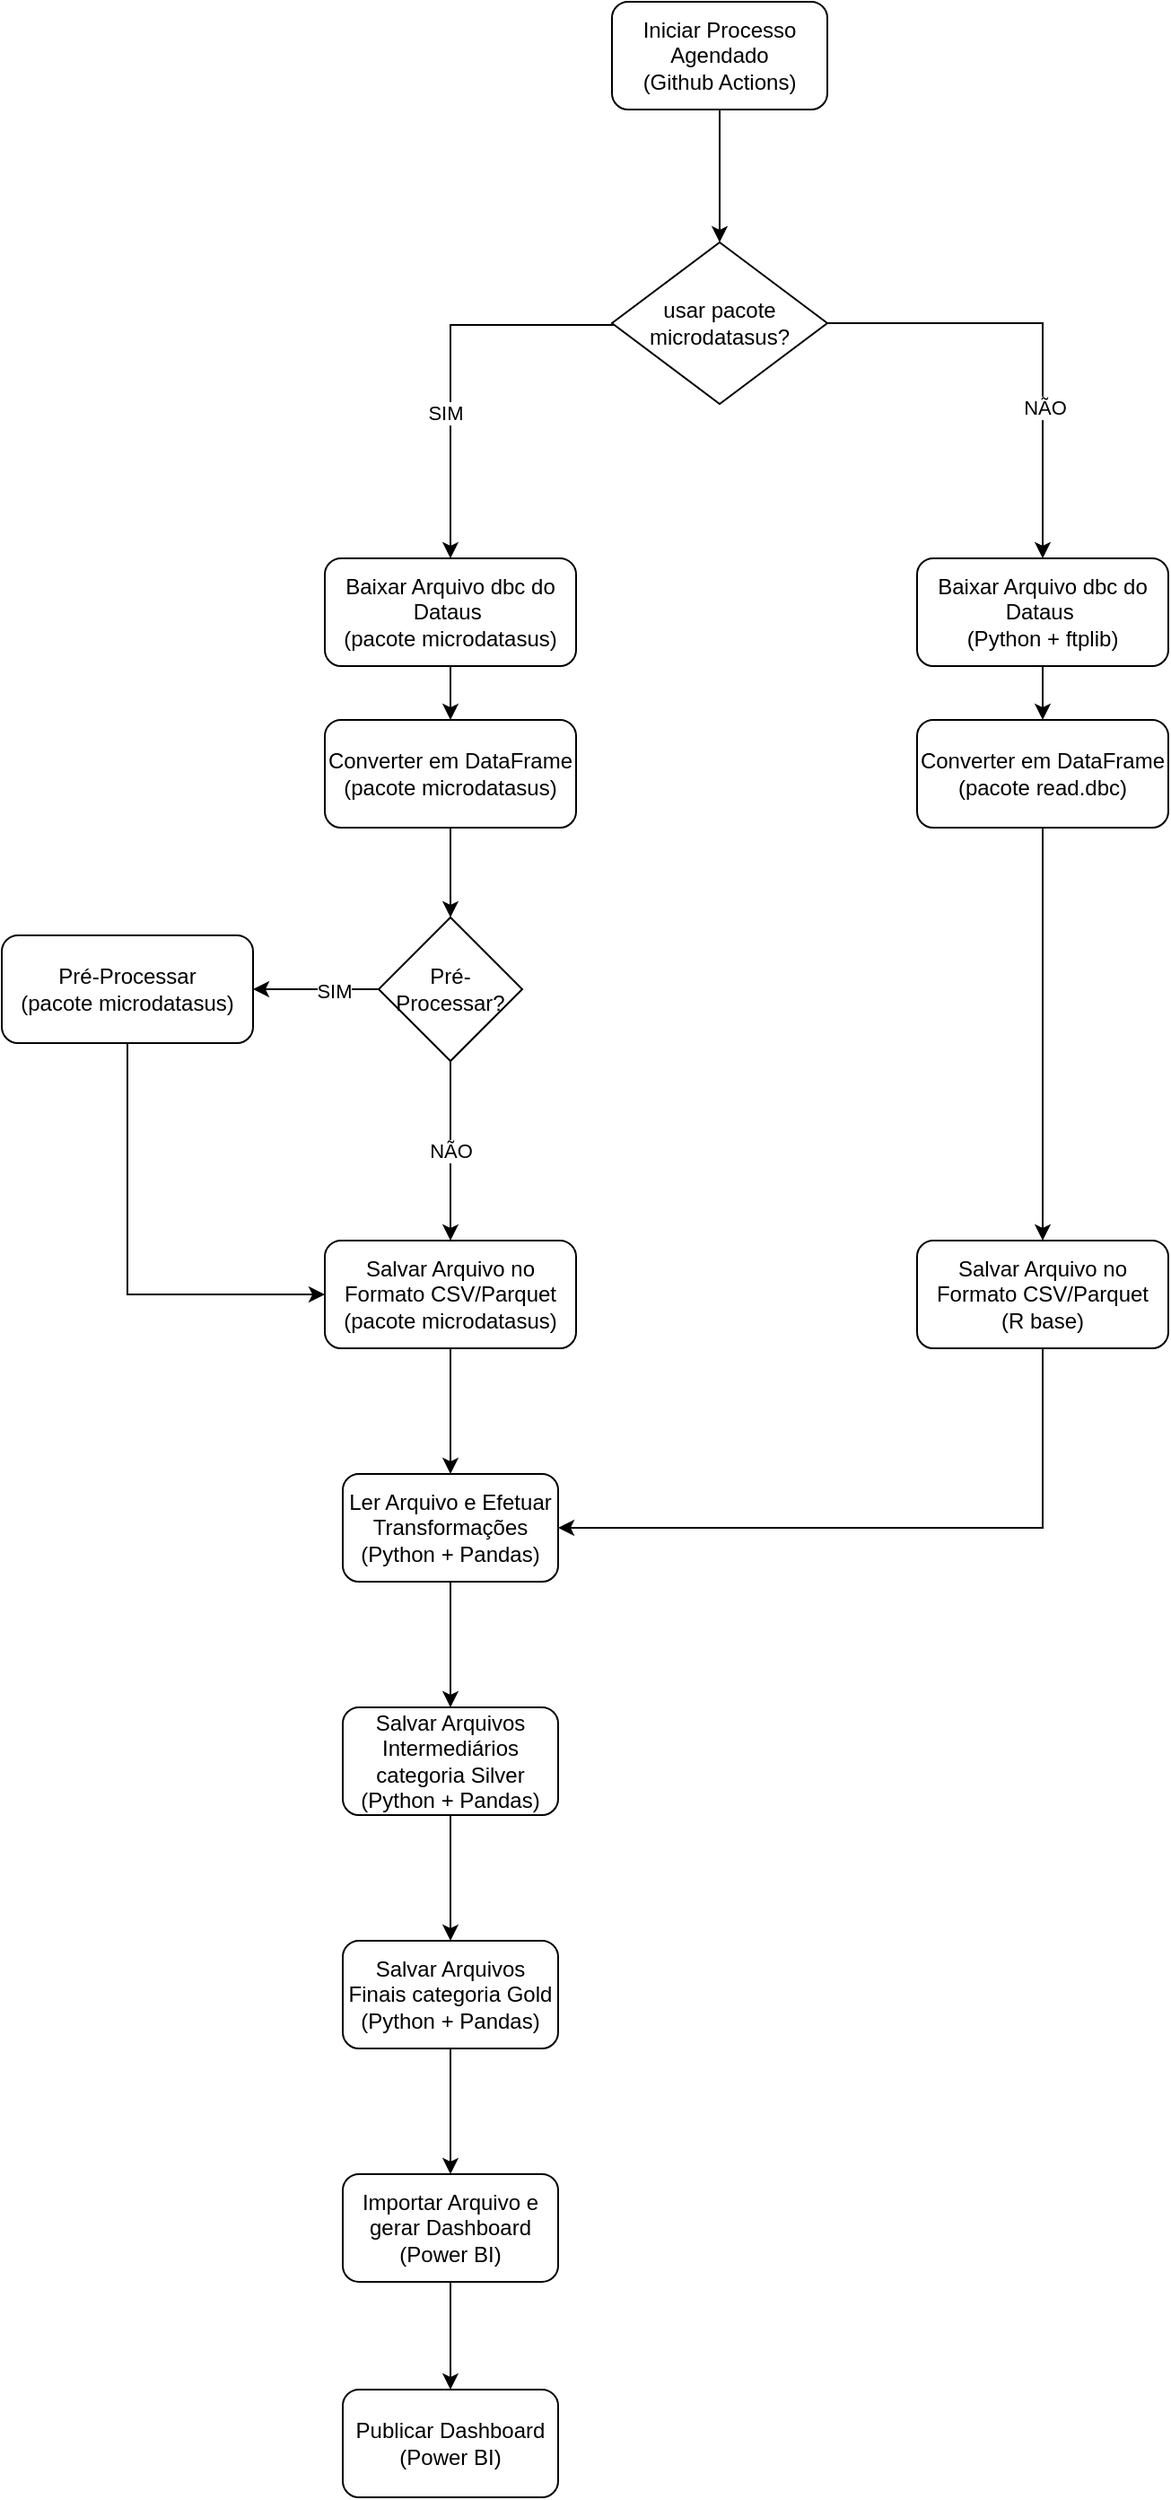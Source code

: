 <mxfile version="21.1.8" type="device">
  <diagram name="Página-1" id="ERDtP4u2WqB3rQIJMhLn">
    <mxGraphModel dx="1434" dy="1965" grid="1" gridSize="10" guides="1" tooltips="1" connect="1" arrows="1" fold="1" page="1" pageScale="1" pageWidth="827" pageHeight="1169" math="0" shadow="0">
      <root>
        <mxCell id="0" />
        <mxCell id="1" parent="0" />
        <mxCell id="ZXlQnH__yN3nqNdo_Wpq-16" value="" style="edgeStyle=orthogonalEdgeStyle;rounded=0;orthogonalLoop=1;jettySize=auto;html=1;" edge="1" parent="1" source="ZXlQnH__yN3nqNdo_Wpq-1" target="ZXlQnH__yN3nqNdo_Wpq-15">
          <mxGeometry relative="1" as="geometry" />
        </mxCell>
        <mxCell id="ZXlQnH__yN3nqNdo_Wpq-1" value="Baixar Arquivo dbc do Dataus&amp;nbsp;&lt;br&gt;(pacote microdatasus)" style="rounded=1;whiteSpace=wrap;html=1;" vertex="1" parent="1">
          <mxGeometry x="200" y="110" width="140" height="60" as="geometry" />
        </mxCell>
        <mxCell id="ZXlQnH__yN3nqNdo_Wpq-6" value="" style="edgeStyle=orthogonalEdgeStyle;rounded=0;orthogonalLoop=1;jettySize=auto;html=1;" edge="1" parent="1" source="ZXlQnH__yN3nqNdo_Wpq-3" target="ZXlQnH__yN3nqNdo_Wpq-5">
          <mxGeometry relative="1" as="geometry" />
        </mxCell>
        <mxCell id="ZXlQnH__yN3nqNdo_Wpq-10" value="SIM" style="edgeLabel;html=1;align=center;verticalAlign=middle;resizable=0;points=[];" vertex="1" connectable="0" parent="ZXlQnH__yN3nqNdo_Wpq-6">
          <mxGeometry x="-0.267" y="1" relative="1" as="geometry">
            <mxPoint as="offset" />
          </mxGeometry>
        </mxCell>
        <mxCell id="ZXlQnH__yN3nqNdo_Wpq-13" value="NÃO" style="edgeStyle=orthogonalEdgeStyle;rounded=0;orthogonalLoop=1;jettySize=auto;html=1;entryX=0.5;entryY=0;entryDx=0;entryDy=0;" edge="1" parent="1" source="ZXlQnH__yN3nqNdo_Wpq-3" target="ZXlQnH__yN3nqNdo_Wpq-12">
          <mxGeometry relative="1" as="geometry">
            <mxPoint x="270" y="470" as="targetPoint" />
            <Array as="points" />
          </mxGeometry>
        </mxCell>
        <mxCell id="ZXlQnH__yN3nqNdo_Wpq-3" value="Pré-Processar?" style="rhombus;whiteSpace=wrap;html=1;" vertex="1" parent="1">
          <mxGeometry x="230" y="310" width="80" height="80" as="geometry" />
        </mxCell>
        <mxCell id="ZXlQnH__yN3nqNdo_Wpq-14" style="edgeStyle=orthogonalEdgeStyle;rounded=0;orthogonalLoop=1;jettySize=auto;html=1;entryX=0;entryY=0.5;entryDx=0;entryDy=0;" edge="1" parent="1" source="ZXlQnH__yN3nqNdo_Wpq-5" target="ZXlQnH__yN3nqNdo_Wpq-12">
          <mxGeometry relative="1" as="geometry">
            <Array as="points">
              <mxPoint x="90" y="520" />
            </Array>
          </mxGeometry>
        </mxCell>
        <mxCell id="ZXlQnH__yN3nqNdo_Wpq-5" value="Pré-Processar&lt;br&gt;(pacote microdatasus)" style="rounded=1;whiteSpace=wrap;html=1;" vertex="1" parent="1">
          <mxGeometry x="20" y="320" width="140" height="60" as="geometry" />
        </mxCell>
        <mxCell id="ZXlQnH__yN3nqNdo_Wpq-8" style="edgeStyle=orthogonalEdgeStyle;rounded=0;orthogonalLoop=1;jettySize=auto;html=1;" edge="1" parent="1" source="ZXlQnH__yN3nqNdo_Wpq-7" target="ZXlQnH__yN3nqNdo_Wpq-1">
          <mxGeometry relative="1" as="geometry">
            <Array as="points">
              <mxPoint x="270" y="-20" />
            </Array>
          </mxGeometry>
        </mxCell>
        <mxCell id="ZXlQnH__yN3nqNdo_Wpq-9" value="SIM" style="edgeLabel;html=1;align=center;verticalAlign=middle;resizable=0;points=[];" vertex="1" connectable="0" parent="ZXlQnH__yN3nqNdo_Wpq-8">
          <mxGeometry x="0.263" y="-3" relative="1" as="geometry">
            <mxPoint as="offset" />
          </mxGeometry>
        </mxCell>
        <mxCell id="ZXlQnH__yN3nqNdo_Wpq-26" style="edgeStyle=orthogonalEdgeStyle;rounded=0;orthogonalLoop=1;jettySize=auto;html=1;" edge="1" parent="1" source="ZXlQnH__yN3nqNdo_Wpq-7" target="ZXlQnH__yN3nqNdo_Wpq-25">
          <mxGeometry relative="1" as="geometry" />
        </mxCell>
        <mxCell id="ZXlQnH__yN3nqNdo_Wpq-38" value="NÃO" style="edgeLabel;html=1;align=center;verticalAlign=middle;resizable=0;points=[];" vertex="1" connectable="0" parent="ZXlQnH__yN3nqNdo_Wpq-26">
          <mxGeometry x="0.331" y="1" relative="1" as="geometry">
            <mxPoint as="offset" />
          </mxGeometry>
        </mxCell>
        <mxCell id="ZXlQnH__yN3nqNdo_Wpq-7" value="usar pacote microdatasus?" style="rhombus;whiteSpace=wrap;html=1;" vertex="1" parent="1">
          <mxGeometry x="360" y="-66" width="120" height="90" as="geometry" />
        </mxCell>
        <mxCell id="ZXlQnH__yN3nqNdo_Wpq-20" value="" style="edgeStyle=orthogonalEdgeStyle;rounded=0;orthogonalLoop=1;jettySize=auto;html=1;" edge="1" parent="1" source="ZXlQnH__yN3nqNdo_Wpq-12" target="ZXlQnH__yN3nqNdo_Wpq-19">
          <mxGeometry relative="1" as="geometry" />
        </mxCell>
        <mxCell id="ZXlQnH__yN3nqNdo_Wpq-12" value="Salvar Arquivo no Formato CSV/Parquet&lt;br&gt;(pacote microdatasus)" style="rounded=1;whiteSpace=wrap;html=1;" vertex="1" parent="1">
          <mxGeometry x="200" y="490" width="140" height="60" as="geometry" />
        </mxCell>
        <mxCell id="ZXlQnH__yN3nqNdo_Wpq-17" style="edgeStyle=orthogonalEdgeStyle;rounded=0;orthogonalLoop=1;jettySize=auto;html=1;entryX=0.5;entryY=0;entryDx=0;entryDy=0;" edge="1" parent="1" source="ZXlQnH__yN3nqNdo_Wpq-15" target="ZXlQnH__yN3nqNdo_Wpq-3">
          <mxGeometry relative="1" as="geometry" />
        </mxCell>
        <mxCell id="ZXlQnH__yN3nqNdo_Wpq-15" value="Converter em DataFrame&lt;br&gt;(pacote microdatasus)" style="rounded=1;whiteSpace=wrap;html=1;" vertex="1" parent="1">
          <mxGeometry x="200" y="200" width="140" height="60" as="geometry" />
        </mxCell>
        <mxCell id="ZXlQnH__yN3nqNdo_Wpq-22" style="edgeStyle=orthogonalEdgeStyle;rounded=0;orthogonalLoop=1;jettySize=auto;html=1;entryX=0.5;entryY=0;entryDx=0;entryDy=0;" edge="1" parent="1" source="ZXlQnH__yN3nqNdo_Wpq-19" target="ZXlQnH__yN3nqNdo_Wpq-21">
          <mxGeometry relative="1" as="geometry" />
        </mxCell>
        <mxCell id="ZXlQnH__yN3nqNdo_Wpq-19" value="Ler Arquivo e Efetuar Transformações&lt;br&gt;(Python + Pandas)" style="rounded=1;whiteSpace=wrap;html=1;" vertex="1" parent="1">
          <mxGeometry x="210" y="620" width="120" height="60" as="geometry" />
        </mxCell>
        <mxCell id="ZXlQnH__yN3nqNdo_Wpq-24" style="edgeStyle=orthogonalEdgeStyle;rounded=0;orthogonalLoop=1;jettySize=auto;html=1;" edge="1" parent="1" source="ZXlQnH__yN3nqNdo_Wpq-21" target="ZXlQnH__yN3nqNdo_Wpq-23">
          <mxGeometry relative="1" as="geometry" />
        </mxCell>
        <mxCell id="ZXlQnH__yN3nqNdo_Wpq-21" value="Salvar Arquivos Intermediários categoria Silver&lt;br&gt;(Python + Pandas)" style="rounded=1;whiteSpace=wrap;html=1;" vertex="1" parent="1">
          <mxGeometry x="210" y="750" width="120" height="60" as="geometry" />
        </mxCell>
        <mxCell id="ZXlQnH__yN3nqNdo_Wpq-33" style="edgeStyle=orthogonalEdgeStyle;rounded=0;orthogonalLoop=1;jettySize=auto;html=1;entryX=0.5;entryY=0;entryDx=0;entryDy=0;" edge="1" parent="1" source="ZXlQnH__yN3nqNdo_Wpq-23" target="ZXlQnH__yN3nqNdo_Wpq-32">
          <mxGeometry relative="1" as="geometry" />
        </mxCell>
        <mxCell id="ZXlQnH__yN3nqNdo_Wpq-23" value="Salvar Arquivos Finais categoria Gold&lt;br&gt;(Python + Pandas)" style="rounded=1;whiteSpace=wrap;html=1;" vertex="1" parent="1">
          <mxGeometry x="210" y="880" width="120" height="60" as="geometry" />
        </mxCell>
        <mxCell id="ZXlQnH__yN3nqNdo_Wpq-28" style="edgeStyle=orthogonalEdgeStyle;rounded=0;orthogonalLoop=1;jettySize=auto;html=1;entryX=0.5;entryY=0;entryDx=0;entryDy=0;" edge="1" parent="1" source="ZXlQnH__yN3nqNdo_Wpq-25" target="ZXlQnH__yN3nqNdo_Wpq-27">
          <mxGeometry relative="1" as="geometry" />
        </mxCell>
        <mxCell id="ZXlQnH__yN3nqNdo_Wpq-25" value="Baixar Arquivo dbc do Dataus&amp;nbsp;&lt;br&gt;(Python + ftplib)" style="rounded=1;whiteSpace=wrap;html=1;" vertex="1" parent="1">
          <mxGeometry x="530" y="110" width="140" height="60" as="geometry" />
        </mxCell>
        <mxCell id="ZXlQnH__yN3nqNdo_Wpq-29" style="rounded=0;orthogonalLoop=1;jettySize=auto;html=1;entryX=0.5;entryY=0;entryDx=0;entryDy=0;" edge="1" parent="1" source="ZXlQnH__yN3nqNdo_Wpq-27" target="ZXlQnH__yN3nqNdo_Wpq-30">
          <mxGeometry relative="1" as="geometry" />
        </mxCell>
        <mxCell id="ZXlQnH__yN3nqNdo_Wpq-27" value="Converter em DataFrame&lt;br&gt;(pacote read.dbc)" style="rounded=1;whiteSpace=wrap;html=1;" vertex="1" parent="1">
          <mxGeometry x="530" y="200" width="140" height="60" as="geometry" />
        </mxCell>
        <mxCell id="ZXlQnH__yN3nqNdo_Wpq-31" style="edgeStyle=orthogonalEdgeStyle;rounded=0;orthogonalLoop=1;jettySize=auto;html=1;entryX=1;entryY=0.5;entryDx=0;entryDy=0;" edge="1" parent="1" source="ZXlQnH__yN3nqNdo_Wpq-30" target="ZXlQnH__yN3nqNdo_Wpq-19">
          <mxGeometry relative="1" as="geometry">
            <Array as="points">
              <mxPoint x="600" y="650" />
            </Array>
          </mxGeometry>
        </mxCell>
        <mxCell id="ZXlQnH__yN3nqNdo_Wpq-30" value="Salvar Arquivo no Formato CSV/Parquet&lt;br&gt;(R base)" style="rounded=1;whiteSpace=wrap;html=1;" vertex="1" parent="1">
          <mxGeometry x="530" y="490" width="140" height="60" as="geometry" />
        </mxCell>
        <mxCell id="ZXlQnH__yN3nqNdo_Wpq-35" style="edgeStyle=orthogonalEdgeStyle;rounded=0;orthogonalLoop=1;jettySize=auto;html=1;entryX=0.5;entryY=0;entryDx=0;entryDy=0;" edge="1" parent="1" source="ZXlQnH__yN3nqNdo_Wpq-32" target="ZXlQnH__yN3nqNdo_Wpq-34">
          <mxGeometry relative="1" as="geometry" />
        </mxCell>
        <mxCell id="ZXlQnH__yN3nqNdo_Wpq-32" value="Importar Arquivo e gerar Dashboard&lt;br&gt;(Power BI)" style="rounded=1;whiteSpace=wrap;html=1;" vertex="1" parent="1">
          <mxGeometry x="210" y="1010" width="120" height="60" as="geometry" />
        </mxCell>
        <mxCell id="ZXlQnH__yN3nqNdo_Wpq-34" value="Publicar Dashboard&lt;br&gt;(Power BI)" style="rounded=1;whiteSpace=wrap;html=1;" vertex="1" parent="1">
          <mxGeometry x="210" y="1130" width="120" height="60" as="geometry" />
        </mxCell>
        <mxCell id="ZXlQnH__yN3nqNdo_Wpq-37" style="edgeStyle=orthogonalEdgeStyle;rounded=0;orthogonalLoop=1;jettySize=auto;html=1;entryX=0.5;entryY=0;entryDx=0;entryDy=0;" edge="1" parent="1" source="ZXlQnH__yN3nqNdo_Wpq-36" target="ZXlQnH__yN3nqNdo_Wpq-7">
          <mxGeometry relative="1" as="geometry" />
        </mxCell>
        <mxCell id="ZXlQnH__yN3nqNdo_Wpq-36" value="Iniciar Processo Agendado&lt;br&gt;(Github Actions)" style="rounded=1;whiteSpace=wrap;html=1;" vertex="1" parent="1">
          <mxGeometry x="360" y="-200" width="120" height="60" as="geometry" />
        </mxCell>
      </root>
    </mxGraphModel>
  </diagram>
</mxfile>
